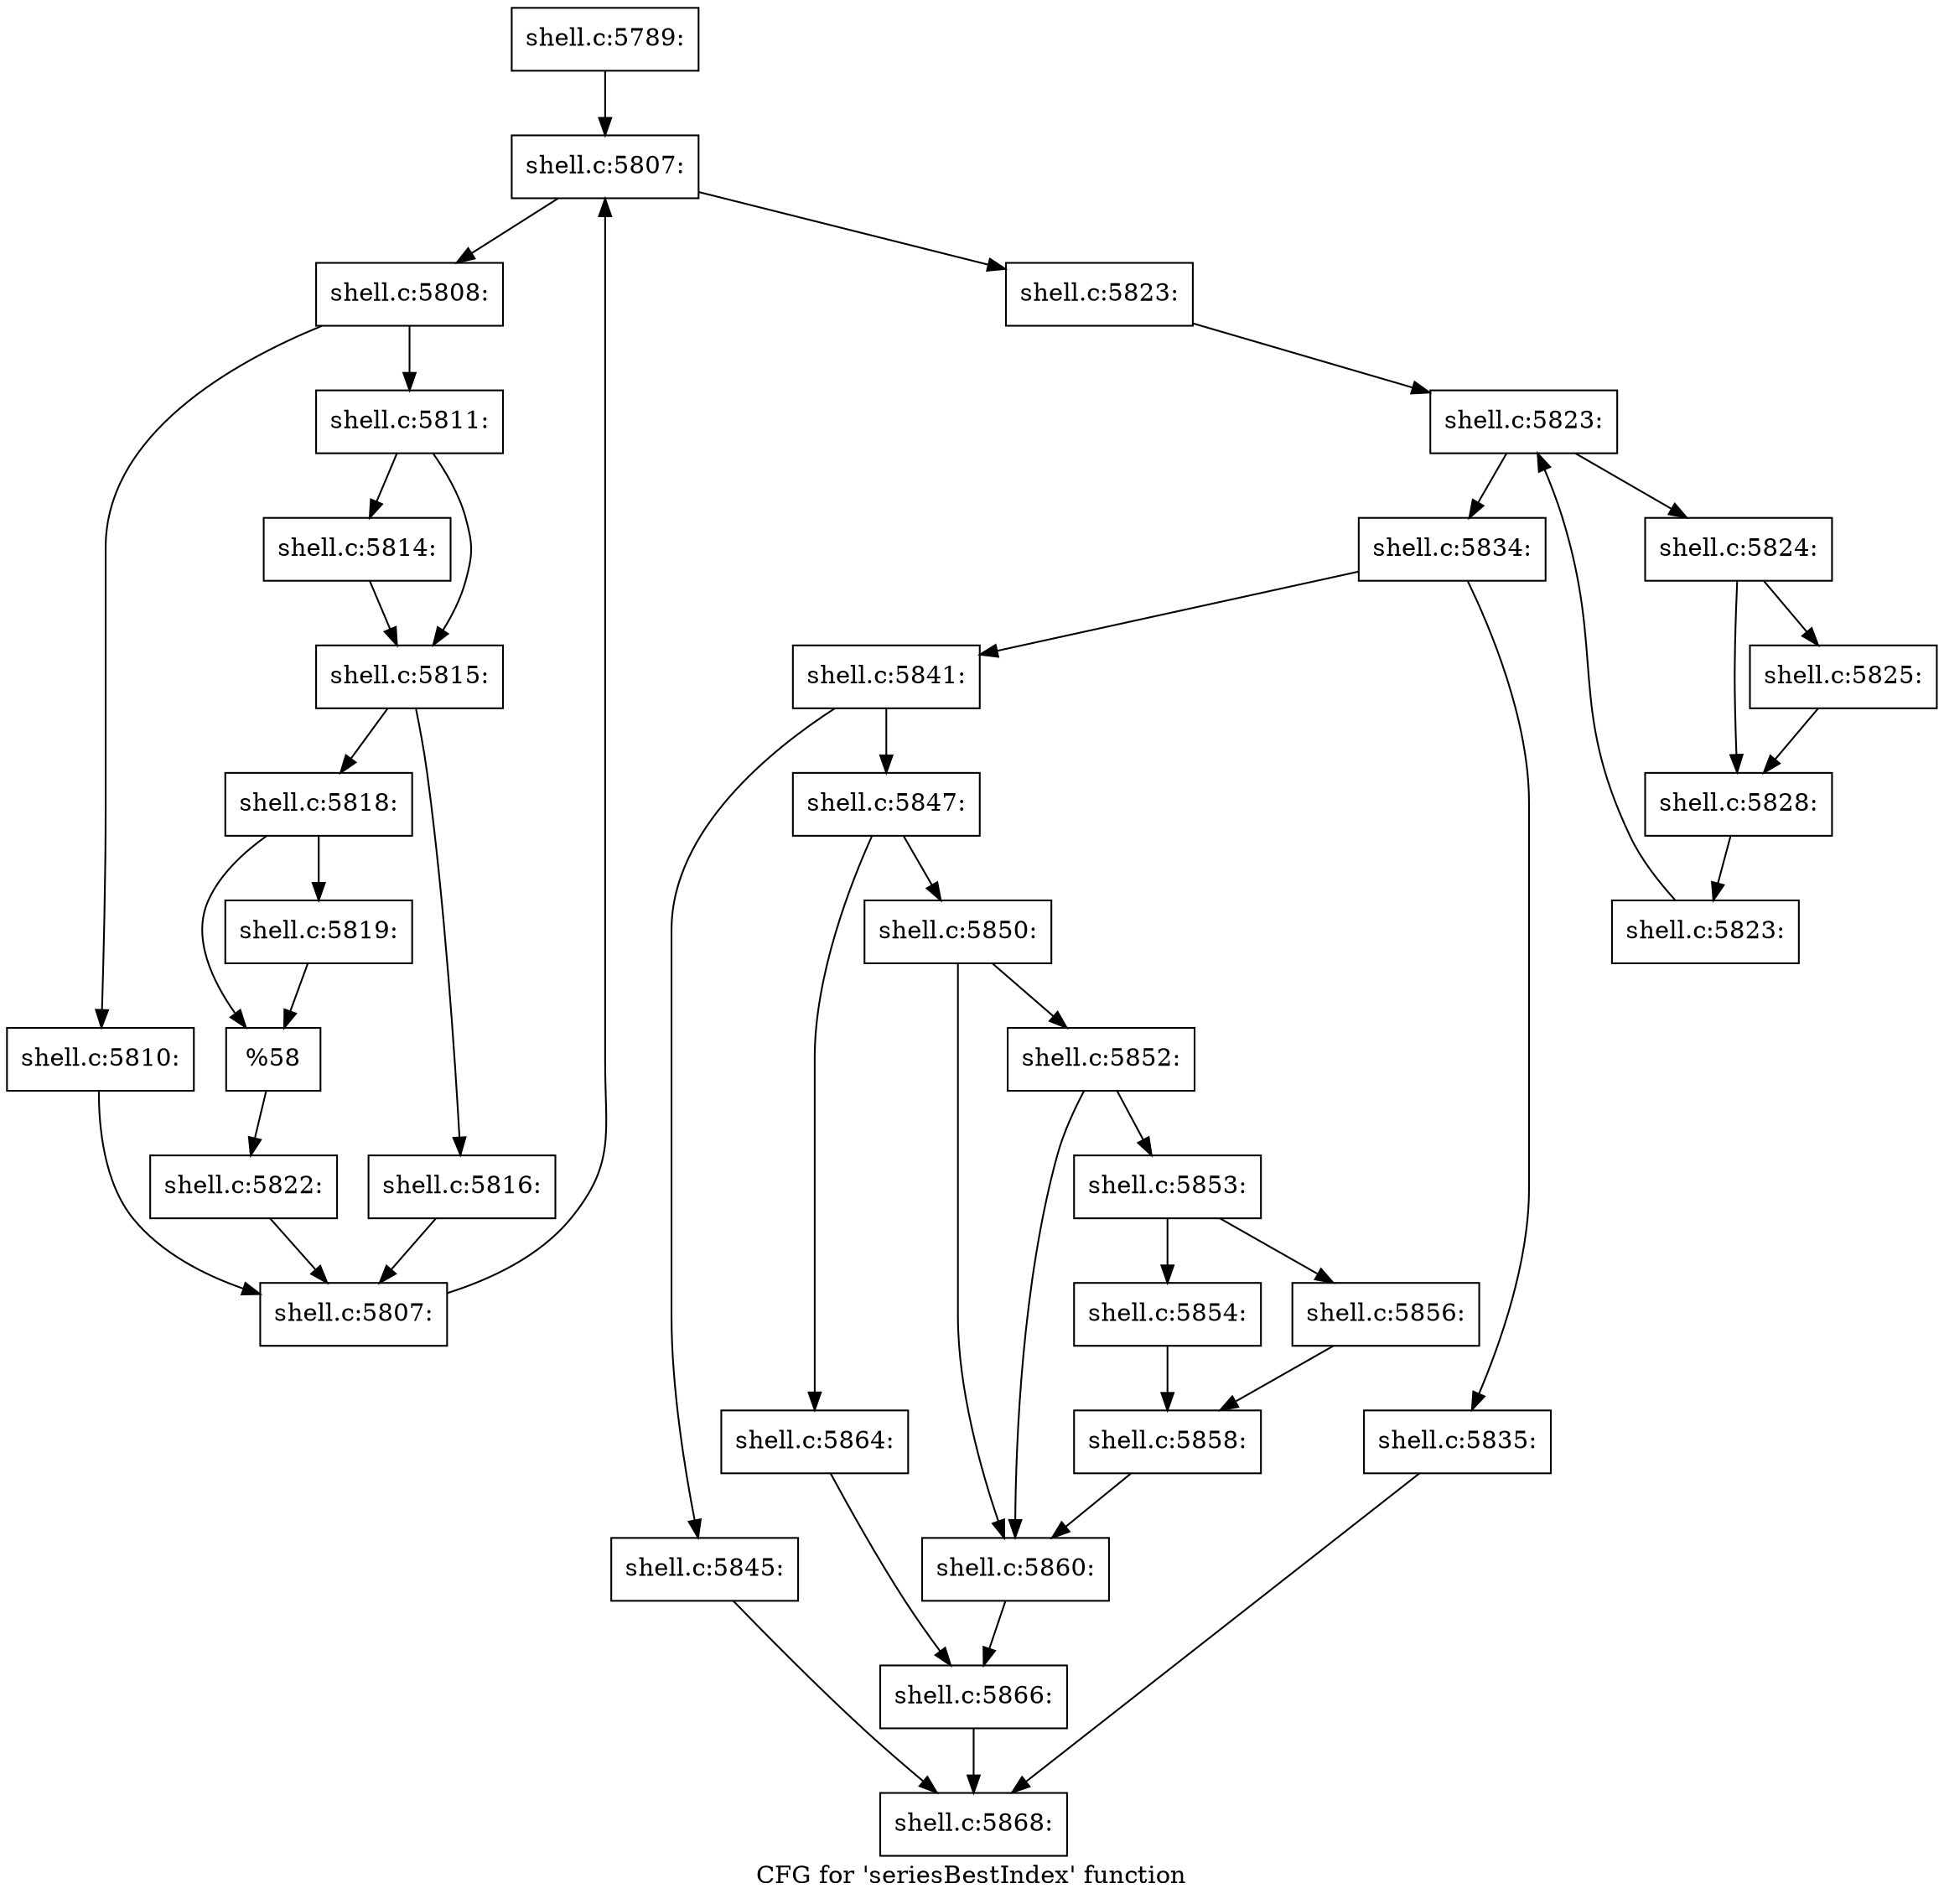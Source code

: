 digraph "CFG for 'seriesBestIndex' function" {
	label="CFG for 'seriesBestIndex' function";

	Node0x560276836df0 [shape=record,label="{shell.c:5789:}"];
	Node0x560276836df0 -> Node0x5602769c5320;
	Node0x5602769c5320 [shape=record,label="{shell.c:5807:}"];
	Node0x5602769c5320 -> Node0x5602769c5540;
	Node0x5602769c5320 -> Node0x5602769c5170;
	Node0x5602769c5540 [shape=record,label="{shell.c:5808:}"];
	Node0x5602769c5540 -> Node0x5602769c6090;
	Node0x5602769c5540 -> Node0x5602769c60e0;
	Node0x5602769c6090 [shape=record,label="{shell.c:5810:}"];
	Node0x5602769c6090 -> Node0x5602769c54b0;
	Node0x5602769c60e0 [shape=record,label="{shell.c:5811:}"];
	Node0x5602769c60e0 -> Node0x5602769c6cd0;
	Node0x5602769c60e0 -> Node0x5602769c6d20;
	Node0x5602769c6cd0 [shape=record,label="{shell.c:5814:}"];
	Node0x5602769c6cd0 -> Node0x5602769c6d20;
	Node0x5602769c6d20 [shape=record,label="{shell.c:5815:}"];
	Node0x5602769c6d20 -> Node0x5602769c7210;
	Node0x5602769c6d20 -> Node0x5602769c72b0;
	Node0x5602769c7210 [shape=record,label="{shell.c:5816:}"];
	Node0x5602769c7210 -> Node0x5602769c54b0;
	Node0x5602769c72b0 [shape=record,label="{shell.c:5818:}"];
	Node0x5602769c72b0 -> Node0x5602769c7bb0;
	Node0x5602769c72b0 -> Node0x5602769c7c00;
	Node0x5602769c7bb0 [shape=record,label="{shell.c:5819:}"];
	Node0x5602769c7bb0 -> Node0x5602769c7c00;
	Node0x5602769c7c00 [shape=record,label="{%58}"];
	Node0x5602769c7c00 -> Node0x5602769c7260;
	Node0x5602769c7260 [shape=record,label="{shell.c:5822:}"];
	Node0x5602769c7260 -> Node0x5602769c54b0;
	Node0x5602769c54b0 [shape=record,label="{shell.c:5807:}"];
	Node0x5602769c54b0 -> Node0x5602769c5320;
	Node0x5602769c5170 [shape=record,label="{shell.c:5823:}"];
	Node0x5602769c5170 -> Node0x5602769c9110;
	Node0x5602769c9110 [shape=record,label="{shell.c:5823:}"];
	Node0x5602769c9110 -> Node0x5602769c92c0;
	Node0x5602769c9110 -> Node0x5602769c8f60;
	Node0x5602769c92c0 [shape=record,label="{shell.c:5824:}"];
	Node0x5602769c92c0 -> Node0x5602769c96d0;
	Node0x5602769c92c0 -> Node0x5602769c9720;
	Node0x5602769c96d0 [shape=record,label="{shell.c:5825:}"];
	Node0x5602769c96d0 -> Node0x5602769c9720;
	Node0x5602769c9720 [shape=record,label="{shell.c:5828:}"];
	Node0x5602769c9720 -> Node0x5602769c9230;
	Node0x5602769c9230 [shape=record,label="{shell.c:5823:}"];
	Node0x5602769c9230 -> Node0x5602769c9110;
	Node0x5602769c8f60 [shape=record,label="{shell.c:5834:}"];
	Node0x5602769c8f60 -> Node0x5602769caf40;
	Node0x5602769c8f60 -> Node0x5602769caef0;
	Node0x5602769caef0 [shape=record,label="{shell.c:5835:}"];
	Node0x5602769caef0 -> Node0x560276836f70;
	Node0x5602769caf40 [shape=record,label="{shell.c:5841:}"];
	Node0x5602769caf40 -> Node0x5602769cbb10;
	Node0x5602769caf40 -> Node0x5602769cbb60;
	Node0x5602769cbb10 [shape=record,label="{shell.c:5845:}"];
	Node0x5602769cbb10 -> Node0x560276836f70;
	Node0x5602769cbb60 [shape=record,label="{shell.c:5847:}"];
	Node0x5602769cbb60 -> Node0x5602769cc340;
	Node0x5602769cbb60 -> Node0x5602769cc3e0;
	Node0x5602769cc340 [shape=record,label="{shell.c:5850:}"];
	Node0x5602769cc340 -> Node0x5602769cd320;
	Node0x5602769cc340 -> Node0x5602769cd2d0;
	Node0x5602769cd320 [shape=record,label="{shell.c:5852:}"];
	Node0x5602769cd320 -> Node0x5602769cd280;
	Node0x5602769cd320 -> Node0x5602769cd2d0;
	Node0x5602769cd280 [shape=record,label="{shell.c:5853:}"];
	Node0x5602769cd280 -> Node0x5602769cdec0;
	Node0x5602769cd280 -> Node0x5602769cdf60;
	Node0x5602769cdec0 [shape=record,label="{shell.c:5854:}"];
	Node0x5602769cdec0 -> Node0x5602769cdf10;
	Node0x5602769cdf60 [shape=record,label="{shell.c:5856:}"];
	Node0x5602769cdf60 -> Node0x5602769cdf10;
	Node0x5602769cdf10 [shape=record,label="{shell.c:5858:}"];
	Node0x5602769cdf10 -> Node0x5602769cd2d0;
	Node0x5602769cd2d0 [shape=record,label="{shell.c:5860:}"];
	Node0x5602769cd2d0 -> Node0x5602769cc390;
	Node0x5602769cc3e0 [shape=record,label="{shell.c:5864:}"];
	Node0x5602769cc3e0 -> Node0x5602769cc390;
	Node0x5602769cc390 [shape=record,label="{shell.c:5866:}"];
	Node0x5602769cc390 -> Node0x560276836f70;
	Node0x560276836f70 [shape=record,label="{shell.c:5868:}"];
}
